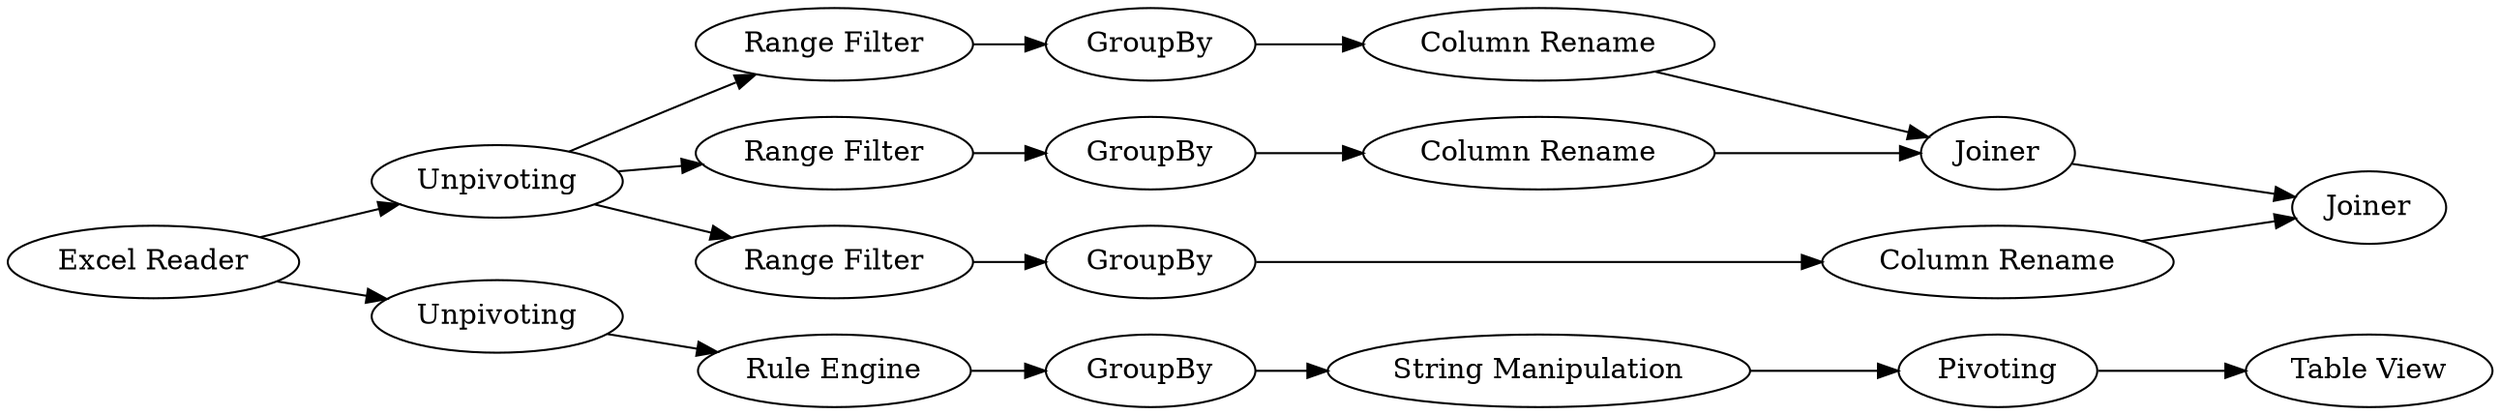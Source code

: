 digraph {
	"-5416491623089548741_14" [label=GroupBy]
	"-5416491623089548741_6" [label=Pivoting]
	"-5416491623089548741_19" [label=GroupBy]
	"-5416491623089548741_3" [label="Rule Engine"]
	"-5416491623089548741_7" [label="Table View"]
	"-5416491623089548741_17" [label="Column Rename"]
	"-5416491623089548741_1" [label="Excel Reader"]
	"-5416491623089548741_5" [label="String Manipulation"]
	"-5416491623089548741_13" [label=Unpivoting]
	"-5416491623089548741_9" [label=Joiner]
	"-5416491623089548741_8" [label=GroupBy]
	"-5416491623089548741_4" [label=GroupBy]
	"-5416491623089548741_10" [label="Range Filter"]
	"-5416491623089548741_16" [label="Column Rename"]
	"-5416491623089548741_12" [label=Joiner]
	"-5416491623089548741_15" [label="Range Filter"]
	"-5416491623089548741_2" [label=Unpivoting]
	"-5416491623089548741_11" [label="Range Filter"]
	"-5416491623089548741_18" [label="Column Rename"]
	"-5416491623089548741_19" -> "-5416491623089548741_16"
	"-5416491623089548741_16" -> "-5416491623089548741_9"
	"-5416491623089548741_13" -> "-5416491623089548741_11"
	"-5416491623089548741_2" -> "-5416491623089548741_3"
	"-5416491623089548741_10" -> "-5416491623089548741_14"
	"-5416491623089548741_13" -> "-5416491623089548741_10"
	"-5416491623089548741_17" -> "-5416491623089548741_9"
	"-5416491623089548741_15" -> "-5416491623089548741_8"
	"-5416491623089548741_4" -> "-5416491623089548741_5"
	"-5416491623089548741_5" -> "-5416491623089548741_6"
	"-5416491623089548741_18" -> "-5416491623089548741_12"
	"-5416491623089548741_11" -> "-5416491623089548741_19"
	"-5416491623089548741_14" -> "-5416491623089548741_17"
	"-5416491623089548741_8" -> "-5416491623089548741_18"
	"-5416491623089548741_3" -> "-5416491623089548741_4"
	"-5416491623089548741_1" -> "-5416491623089548741_13"
	"-5416491623089548741_1" -> "-5416491623089548741_2"
	"-5416491623089548741_6" -> "-5416491623089548741_7"
	"-5416491623089548741_13" -> "-5416491623089548741_15"
	"-5416491623089548741_9" -> "-5416491623089548741_12"
	rankdir=LR
}
